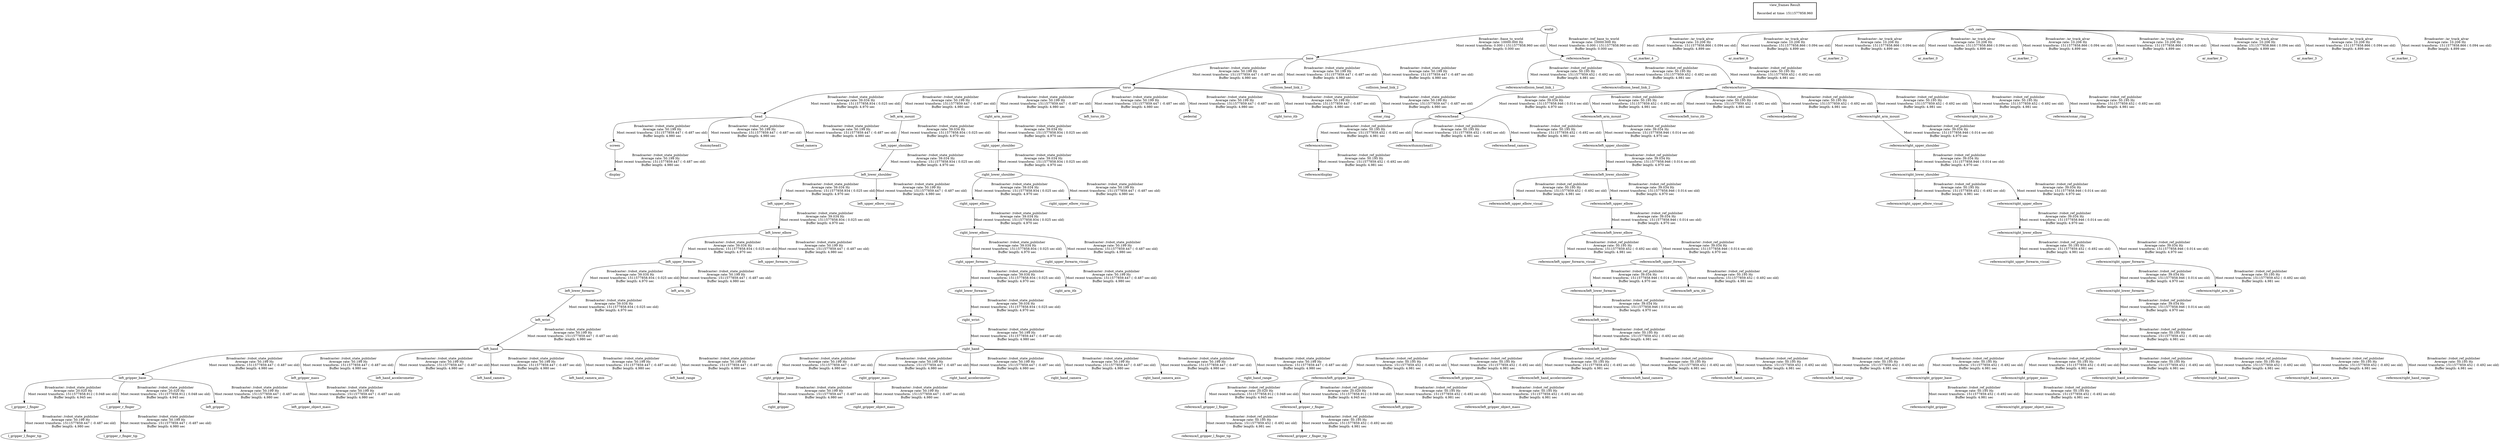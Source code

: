 digraph G {
"world" -> "base"[label="Broadcaster: /base_to_world\nAverage rate: 10000.000 Hz\nMost recent transform: 0.000 ( 1511577858.960 sec old)\nBuffer length: 0.000 sec\n"];
"world" -> "reference/base"[label="Broadcaster: /ref_base_to_world\nAverage rate: 10000.000 Hz\nMost recent transform: 0.000 ( 1511577858.960 sec old)\nBuffer length: 0.000 sec\n"];
"torso" -> "head"[label="Broadcaster: /robot_state_publisher\nAverage rate: 39.034 Hz\nMost recent transform: 1511577858.934 ( 0.025 sec old)\nBuffer length: 4.970 sec\n"];
"base" -> "torso"[label="Broadcaster: /robot_state_publisher\nAverage rate: 50.199 Hz\nMost recent transform: 1511577859.447 ( -0.487 sec old)\nBuffer length: 4.980 sec\n"];
"left_lower_shoulder" -> "left_upper_elbow"[label="Broadcaster: /robot_state_publisher\nAverage rate: 39.034 Hz\nMost recent transform: 1511577858.934 ( 0.025 sec old)\nBuffer length: 4.970 sec\n"];
"left_upper_shoulder" -> "left_lower_shoulder"[label="Broadcaster: /robot_state_publisher\nAverage rate: 39.034 Hz\nMost recent transform: 1511577858.934 ( 0.025 sec old)\nBuffer length: 4.970 sec\n"];
"left_upper_elbow" -> "left_lower_elbow"[label="Broadcaster: /robot_state_publisher\nAverage rate: 39.034 Hz\nMost recent transform: 1511577858.934 ( 0.025 sec old)\nBuffer length: 4.970 sec\n"];
"left_arm_mount" -> "left_upper_shoulder"[label="Broadcaster: /robot_state_publisher\nAverage rate: 39.034 Hz\nMost recent transform: 1511577858.934 ( 0.025 sec old)\nBuffer length: 4.970 sec\n"];
"torso" -> "left_arm_mount"[label="Broadcaster: /robot_state_publisher\nAverage rate: 50.199 Hz\nMost recent transform: 1511577859.447 ( -0.487 sec old)\nBuffer length: 4.980 sec\n"];
"left_lower_elbow" -> "left_upper_forearm"[label="Broadcaster: /robot_state_publisher\nAverage rate: 39.034 Hz\nMost recent transform: 1511577858.934 ( 0.025 sec old)\nBuffer length: 4.970 sec\n"];
"left_upper_forearm" -> "left_lower_forearm"[label="Broadcaster: /robot_state_publisher\nAverage rate: 39.034 Hz\nMost recent transform: 1511577858.934 ( 0.025 sec old)\nBuffer length: 4.970 sec\n"];
"left_lower_forearm" -> "left_wrist"[label="Broadcaster: /robot_state_publisher\nAverage rate: 39.034 Hz\nMost recent transform: 1511577858.934 ( 0.025 sec old)\nBuffer length: 4.970 sec\n"];
"right_lower_shoulder" -> "right_upper_elbow"[label="Broadcaster: /robot_state_publisher\nAverage rate: 39.034 Hz\nMost recent transform: 1511577858.934 ( 0.025 sec old)\nBuffer length: 4.970 sec\n"];
"right_upper_shoulder" -> "right_lower_shoulder"[label="Broadcaster: /robot_state_publisher\nAverage rate: 39.034 Hz\nMost recent transform: 1511577858.934 ( 0.025 sec old)\nBuffer length: 4.970 sec\n"];
"right_upper_elbow" -> "right_lower_elbow"[label="Broadcaster: /robot_state_publisher\nAverage rate: 39.034 Hz\nMost recent transform: 1511577858.934 ( 0.025 sec old)\nBuffer length: 4.970 sec\n"];
"right_arm_mount" -> "right_upper_shoulder"[label="Broadcaster: /robot_state_publisher\nAverage rate: 39.034 Hz\nMost recent transform: 1511577858.934 ( 0.025 sec old)\nBuffer length: 4.970 sec\n"];
"torso" -> "right_arm_mount"[label="Broadcaster: /robot_state_publisher\nAverage rate: 50.199 Hz\nMost recent transform: 1511577859.447 ( -0.487 sec old)\nBuffer length: 4.980 sec\n"];
"right_lower_elbow" -> "right_upper_forearm"[label="Broadcaster: /robot_state_publisher\nAverage rate: 39.034 Hz\nMost recent transform: 1511577858.934 ( 0.025 sec old)\nBuffer length: 4.970 sec\n"];
"right_upper_forearm" -> "right_lower_forearm"[label="Broadcaster: /robot_state_publisher\nAverage rate: 39.034 Hz\nMost recent transform: 1511577858.934 ( 0.025 sec old)\nBuffer length: 4.970 sec\n"];
"right_lower_forearm" -> "right_wrist"[label="Broadcaster: /robot_state_publisher\nAverage rate: 39.034 Hz\nMost recent transform: 1511577858.934 ( 0.025 sec old)\nBuffer length: 4.970 sec\n"];
"base" -> "collision_head_link_1"[label="Broadcaster: /robot_state_publisher\nAverage rate: 50.199 Hz\nMost recent transform: 1511577859.447 ( -0.487 sec old)\nBuffer length: 4.980 sec\n"];
"base" -> "collision_head_link_2"[label="Broadcaster: /robot_state_publisher\nAverage rate: 50.199 Hz\nMost recent transform: 1511577859.447 ( -0.487 sec old)\nBuffer length: 4.980 sec\n"];
"screen" -> "display"[label="Broadcaster: /robot_state_publisher\nAverage rate: 50.199 Hz\nMost recent transform: 1511577859.447 ( -0.487 sec old)\nBuffer length: 4.980 sec\n"];
"head" -> "screen"[label="Broadcaster: /robot_state_publisher\nAverage rate: 50.199 Hz\nMost recent transform: 1511577859.447 ( -0.487 sec old)\nBuffer length: 4.980 sec\n"];
"head" -> "dummyhead1"[label="Broadcaster: /robot_state_publisher\nAverage rate: 50.199 Hz\nMost recent transform: 1511577859.447 ( -0.487 sec old)\nBuffer length: 4.980 sec\n"];
"head" -> "head_camera"[label="Broadcaster: /robot_state_publisher\nAverage rate: 50.199 Hz\nMost recent transform: 1511577859.447 ( -0.487 sec old)\nBuffer length: 4.980 sec\n"];
"l_gripper_l_finger" -> "l_gripper_l_finger_tip"[label="Broadcaster: /robot_state_publisher\nAverage rate: 50.199 Hz\nMost recent transform: 1511577859.447 ( -0.487 sec old)\nBuffer length: 4.980 sec\n"];
"left_gripper_base" -> "l_gripper_l_finger"[label="Broadcaster: /robot_state_publisher\nAverage rate: 20.020 Hz\nMost recent transform: 1511577858.912 ( 0.048 sec old)\nBuffer length: 4.945 sec\n"];
"l_gripper_r_finger" -> "l_gripper_r_finger_tip"[label="Broadcaster: /robot_state_publisher\nAverage rate: 50.199 Hz\nMost recent transform: 1511577859.447 ( -0.487 sec old)\nBuffer length: 4.980 sec\n"];
"left_gripper_base" -> "l_gripper_r_finger"[label="Broadcaster: /robot_state_publisher\nAverage rate: 20.020 Hz\nMost recent transform: 1511577858.912 ( 0.048 sec old)\nBuffer length: 4.945 sec\n"];
"left_lower_shoulder" -> "left_upper_elbow_visual"[label="Broadcaster: /robot_state_publisher\nAverage rate: 50.199 Hz\nMost recent transform: 1511577859.447 ( -0.487 sec old)\nBuffer length: 4.980 sec\n"];
"left_gripper_base" -> "left_gripper"[label="Broadcaster: /robot_state_publisher\nAverage rate: 50.199 Hz\nMost recent transform: 1511577859.447 ( -0.487 sec old)\nBuffer length: 4.980 sec\n"];
"left_hand" -> "left_gripper_base"[label="Broadcaster: /robot_state_publisher\nAverage rate: 50.199 Hz\nMost recent transform: 1511577859.447 ( -0.487 sec old)\nBuffer length: 4.980 sec\n"];
"left_wrist" -> "left_hand"[label="Broadcaster: /robot_state_publisher\nAverage rate: 50.199 Hz\nMost recent transform: 1511577859.447 ( -0.487 sec old)\nBuffer length: 4.980 sec\n"];
"left_hand" -> "left_gripper_mass"[label="Broadcaster: /robot_state_publisher\nAverage rate: 50.199 Hz\nMost recent transform: 1511577859.447 ( -0.487 sec old)\nBuffer length: 4.980 sec\n"];
"left_gripper_mass" -> "left_gripper_object_mass"[label="Broadcaster: /robot_state_publisher\nAverage rate: 50.199 Hz\nMost recent transform: 1511577859.447 ( -0.487 sec old)\nBuffer length: 4.980 sec\n"];
"left_hand" -> "left_hand_accelerometer"[label="Broadcaster: /robot_state_publisher\nAverage rate: 50.199 Hz\nMost recent transform: 1511577859.447 ( -0.487 sec old)\nBuffer length: 4.980 sec\n"];
"left_hand" -> "left_hand_camera"[label="Broadcaster: /robot_state_publisher\nAverage rate: 50.199 Hz\nMost recent transform: 1511577859.447 ( -0.487 sec old)\nBuffer length: 4.980 sec\n"];
"left_hand" -> "left_hand_camera_axis"[label="Broadcaster: /robot_state_publisher\nAverage rate: 50.199 Hz\nMost recent transform: 1511577859.447 ( -0.487 sec old)\nBuffer length: 4.980 sec\n"];
"left_hand" -> "left_hand_range"[label="Broadcaster: /robot_state_publisher\nAverage rate: 50.199 Hz\nMost recent transform: 1511577859.447 ( -0.487 sec old)\nBuffer length: 4.980 sec\n"];
"torso" -> "left_torso_itb"[label="Broadcaster: /robot_state_publisher\nAverage rate: 50.199 Hz\nMost recent transform: 1511577859.447 ( -0.487 sec old)\nBuffer length: 4.980 sec\n"];
"left_lower_elbow" -> "left_upper_forearm_visual"[label="Broadcaster: /robot_state_publisher\nAverage rate: 50.199 Hz\nMost recent transform: 1511577859.447 ( -0.487 sec old)\nBuffer length: 4.980 sec\n"];
"left_upper_forearm" -> "left_arm_itb"[label="Broadcaster: /robot_state_publisher\nAverage rate: 50.199 Hz\nMost recent transform: 1511577859.447 ( -0.487 sec old)\nBuffer length: 4.980 sec\n"];
"torso" -> "pedestal"[label="Broadcaster: /robot_state_publisher\nAverage rate: 50.199 Hz\nMost recent transform: 1511577859.447 ( -0.487 sec old)\nBuffer length: 4.980 sec\n"];
"right_lower_shoulder" -> "right_upper_elbow_visual"[label="Broadcaster: /robot_state_publisher\nAverage rate: 50.199 Hz\nMost recent transform: 1511577859.447 ( -0.487 sec old)\nBuffer length: 4.980 sec\n"];
"right_gripper_base" -> "right_gripper"[label="Broadcaster: /robot_state_publisher\nAverage rate: 50.199 Hz\nMost recent transform: 1511577859.447 ( -0.487 sec old)\nBuffer length: 4.980 sec\n"];
"right_hand" -> "right_gripper_base"[label="Broadcaster: /robot_state_publisher\nAverage rate: 50.199 Hz\nMost recent transform: 1511577859.447 ( -0.487 sec old)\nBuffer length: 4.980 sec\n"];
"right_wrist" -> "right_hand"[label="Broadcaster: /robot_state_publisher\nAverage rate: 50.199 Hz\nMost recent transform: 1511577859.447 ( -0.487 sec old)\nBuffer length: 4.980 sec\n"];
"right_hand" -> "right_gripper_mass"[label="Broadcaster: /robot_state_publisher\nAverage rate: 50.199 Hz\nMost recent transform: 1511577859.447 ( -0.487 sec old)\nBuffer length: 4.980 sec\n"];
"right_gripper_mass" -> "right_gripper_object_mass"[label="Broadcaster: /robot_state_publisher\nAverage rate: 50.199 Hz\nMost recent transform: 1511577859.447 ( -0.487 sec old)\nBuffer length: 4.980 sec\n"];
"right_hand" -> "right_hand_accelerometer"[label="Broadcaster: /robot_state_publisher\nAverage rate: 50.199 Hz\nMost recent transform: 1511577859.447 ( -0.487 sec old)\nBuffer length: 4.980 sec\n"];
"right_hand" -> "right_hand_camera"[label="Broadcaster: /robot_state_publisher\nAverage rate: 50.199 Hz\nMost recent transform: 1511577859.447 ( -0.487 sec old)\nBuffer length: 4.980 sec\n"];
"right_hand" -> "right_hand_camera_axis"[label="Broadcaster: /robot_state_publisher\nAverage rate: 50.199 Hz\nMost recent transform: 1511577859.447 ( -0.487 sec old)\nBuffer length: 4.980 sec\n"];
"right_hand" -> "right_hand_range"[label="Broadcaster: /robot_state_publisher\nAverage rate: 50.199 Hz\nMost recent transform: 1511577859.447 ( -0.487 sec old)\nBuffer length: 4.980 sec\n"];
"torso" -> "right_torso_itb"[label="Broadcaster: /robot_state_publisher\nAverage rate: 50.199 Hz\nMost recent transform: 1511577859.447 ( -0.487 sec old)\nBuffer length: 4.980 sec\n"];
"right_lower_elbow" -> "right_upper_forearm_visual"[label="Broadcaster: /robot_state_publisher\nAverage rate: 50.199 Hz\nMost recent transform: 1511577859.447 ( -0.487 sec old)\nBuffer length: 4.980 sec\n"];
"right_upper_forearm" -> "right_arm_itb"[label="Broadcaster: /robot_state_publisher\nAverage rate: 50.199 Hz\nMost recent transform: 1511577859.447 ( -0.487 sec old)\nBuffer length: 4.980 sec\n"];
"torso" -> "sonar_ring"[label="Broadcaster: /robot_state_publisher\nAverage rate: 50.199 Hz\nMost recent transform: 1511577859.447 ( -0.487 sec old)\nBuffer length: 4.980 sec\n"];
"reference/left_gripper_base" -> "reference/l_gripper_l_finger"[label="Broadcaster: /robot_ref_publisher\nAverage rate: 20.020 Hz\nMost recent transform: 1511577858.912 ( 0.048 sec old)\nBuffer length: 4.945 sec\n"];
"reference/left_hand" -> "reference/left_gripper_base"[label="Broadcaster: /robot_ref_publisher\nAverage rate: 50.195 Hz\nMost recent transform: 1511577859.452 ( -0.492 sec old)\nBuffer length: 4.981 sec\n"];
"reference/left_gripper_base" -> "reference/l_gripper_r_finger"[label="Broadcaster: /robot_ref_publisher\nAverage rate: 20.020 Hz\nMost recent transform: 1511577858.912 ( 0.048 sec old)\nBuffer length: 4.945 sec\n"];
"reference/base" -> "reference/collision_head_link_1"[label="Broadcaster: /robot_ref_publisher\nAverage rate: 50.195 Hz\nMost recent transform: 1511577859.452 ( -0.492 sec old)\nBuffer length: 4.981 sec\n"];
"reference/base" -> "reference/collision_head_link_2"[label="Broadcaster: /robot_ref_publisher\nAverage rate: 50.195 Hz\nMost recent transform: 1511577859.452 ( -0.492 sec old)\nBuffer length: 4.981 sec\n"];
"reference/screen" -> "reference/display"[label="Broadcaster: /robot_ref_publisher\nAverage rate: 50.195 Hz\nMost recent transform: 1511577859.452 ( -0.492 sec old)\nBuffer length: 4.981 sec\n"];
"reference/head" -> "reference/screen"[label="Broadcaster: /robot_ref_publisher\nAverage rate: 50.195 Hz\nMost recent transform: 1511577859.452 ( -0.492 sec old)\nBuffer length: 4.981 sec\n"];
"reference/head" -> "reference/dummyhead1"[label="Broadcaster: /robot_ref_publisher\nAverage rate: 50.195 Hz\nMost recent transform: 1511577859.452 ( -0.492 sec old)\nBuffer length: 4.981 sec\n"];
"reference/torso" -> "reference/head"[label="Broadcaster: /robot_ref_publisher\nAverage rate: 39.034 Hz\nMost recent transform: 1511577858.946 ( 0.014 sec old)\nBuffer length: 4.970 sec\n"];
"reference/head" -> "reference/head_camera"[label="Broadcaster: /robot_ref_publisher\nAverage rate: 50.195 Hz\nMost recent transform: 1511577859.452 ( -0.492 sec old)\nBuffer length: 4.981 sec\n"];
"reference/l_gripper_l_finger" -> "reference/l_gripper_l_finger_tip"[label="Broadcaster: /robot_ref_publisher\nAverage rate: 50.195 Hz\nMost recent transform: 1511577859.452 ( -0.492 sec old)\nBuffer length: 4.981 sec\n"];
"reference/l_gripper_r_finger" -> "reference/l_gripper_r_finger_tip"[label="Broadcaster: /robot_ref_publisher\nAverage rate: 50.195 Hz\nMost recent transform: 1511577859.452 ( -0.492 sec old)\nBuffer length: 4.981 sec\n"];
"reference/left_lower_shoulder" -> "reference/left_upper_elbow_visual"[label="Broadcaster: /robot_ref_publisher\nAverage rate: 50.195 Hz\nMost recent transform: 1511577859.452 ( -0.492 sec old)\nBuffer length: 4.981 sec\n"];
"reference/left_upper_shoulder" -> "reference/left_lower_shoulder"[label="Broadcaster: /robot_ref_publisher\nAverage rate: 39.034 Hz\nMost recent transform: 1511577858.946 ( 0.014 sec old)\nBuffer length: 4.970 sec\n"];
"reference/left_gripper_base" -> "reference/left_gripper"[label="Broadcaster: /robot_ref_publisher\nAverage rate: 50.195 Hz\nMost recent transform: 1511577859.452 ( -0.492 sec old)\nBuffer length: 4.981 sec\n"];
"reference/left_wrist" -> "reference/left_hand"[label="Broadcaster: /robot_ref_publisher\nAverage rate: 50.195 Hz\nMost recent transform: 1511577859.452 ( -0.492 sec old)\nBuffer length: 4.981 sec\n"];
"reference/left_hand" -> "reference/left_gripper_mass"[label="Broadcaster: /robot_ref_publisher\nAverage rate: 50.195 Hz\nMost recent transform: 1511577859.452 ( -0.492 sec old)\nBuffer length: 4.981 sec\n"];
"reference/left_gripper_mass" -> "reference/left_gripper_object_mass"[label="Broadcaster: /robot_ref_publisher\nAverage rate: 50.195 Hz\nMost recent transform: 1511577859.452 ( -0.492 sec old)\nBuffer length: 4.981 sec\n"];
"reference/left_lower_forearm" -> "reference/left_wrist"[label="Broadcaster: /robot_ref_publisher\nAverage rate: 39.034 Hz\nMost recent transform: 1511577858.946 ( 0.014 sec old)\nBuffer length: 4.970 sec\n"];
"reference/left_hand" -> "reference/left_hand_accelerometer"[label="Broadcaster: /robot_ref_publisher\nAverage rate: 50.195 Hz\nMost recent transform: 1511577859.452 ( -0.492 sec old)\nBuffer length: 4.981 sec\n"];
"reference/left_hand" -> "reference/left_hand_camera"[label="Broadcaster: /robot_ref_publisher\nAverage rate: 50.195 Hz\nMost recent transform: 1511577859.452 ( -0.492 sec old)\nBuffer length: 4.981 sec\n"];
"reference/left_hand" -> "reference/left_hand_camera_axis"[label="Broadcaster: /robot_ref_publisher\nAverage rate: 50.195 Hz\nMost recent transform: 1511577859.452 ( -0.492 sec old)\nBuffer length: 4.981 sec\n"];
"reference/left_hand" -> "reference/left_hand_range"[label="Broadcaster: /robot_ref_publisher\nAverage rate: 50.195 Hz\nMost recent transform: 1511577859.452 ( -0.492 sec old)\nBuffer length: 4.981 sec\n"];
"reference/torso" -> "reference/left_arm_mount"[label="Broadcaster: /robot_ref_publisher\nAverage rate: 50.195 Hz\nMost recent transform: 1511577859.452 ( -0.492 sec old)\nBuffer length: 4.981 sec\n"];
"reference/base" -> "reference/torso"[label="Broadcaster: /robot_ref_publisher\nAverage rate: 50.195 Hz\nMost recent transform: 1511577859.452 ( -0.492 sec old)\nBuffer length: 4.981 sec\n"];
"reference/torso" -> "reference/left_torso_itb"[label="Broadcaster: /robot_ref_publisher\nAverage rate: 50.195 Hz\nMost recent transform: 1511577859.452 ( -0.492 sec old)\nBuffer length: 4.981 sec\n"];
"reference/left_lower_elbow" -> "reference/left_upper_forearm_visual"[label="Broadcaster: /robot_ref_publisher\nAverage rate: 50.195 Hz\nMost recent transform: 1511577859.452 ( -0.492 sec old)\nBuffer length: 4.981 sec\n"];
"reference/left_upper_elbow" -> "reference/left_lower_elbow"[label="Broadcaster: /robot_ref_publisher\nAverage rate: 39.034 Hz\nMost recent transform: 1511577858.946 ( 0.014 sec old)\nBuffer length: 4.970 sec\n"];
"reference/left_upper_forearm" -> "reference/left_arm_itb"[label="Broadcaster: /robot_ref_publisher\nAverage rate: 50.195 Hz\nMost recent transform: 1511577859.452 ( -0.492 sec old)\nBuffer length: 4.981 sec\n"];
"reference/left_lower_elbow" -> "reference/left_upper_forearm"[label="Broadcaster: /robot_ref_publisher\nAverage rate: 39.034 Hz\nMost recent transform: 1511577858.946 ( 0.014 sec old)\nBuffer length: 4.970 sec\n"];
"reference/torso" -> "reference/pedestal"[label="Broadcaster: /robot_ref_publisher\nAverage rate: 50.195 Hz\nMost recent transform: 1511577859.452 ( -0.492 sec old)\nBuffer length: 4.981 sec\n"];
"reference/right_lower_shoulder" -> "reference/right_upper_elbow_visual"[label="Broadcaster: /robot_ref_publisher\nAverage rate: 50.195 Hz\nMost recent transform: 1511577859.452 ( -0.492 sec old)\nBuffer length: 4.981 sec\n"];
"reference/right_upper_shoulder" -> "reference/right_lower_shoulder"[label="Broadcaster: /robot_ref_publisher\nAverage rate: 39.034 Hz\nMost recent transform: 1511577858.946 ( 0.014 sec old)\nBuffer length: 4.970 sec\n"];
"reference/right_gripper_base" -> "reference/right_gripper"[label="Broadcaster: /robot_ref_publisher\nAverage rate: 50.195 Hz\nMost recent transform: 1511577859.452 ( -0.492 sec old)\nBuffer length: 4.981 sec\n"];
"reference/right_hand" -> "reference/right_gripper_base"[label="Broadcaster: /robot_ref_publisher\nAverage rate: 50.195 Hz\nMost recent transform: 1511577859.452 ( -0.492 sec old)\nBuffer length: 4.981 sec\n"];
"reference/right_wrist" -> "reference/right_hand"[label="Broadcaster: /robot_ref_publisher\nAverage rate: 50.195 Hz\nMost recent transform: 1511577859.452 ( -0.492 sec old)\nBuffer length: 4.981 sec\n"];
"reference/right_hand" -> "reference/right_gripper_mass"[label="Broadcaster: /robot_ref_publisher\nAverage rate: 50.195 Hz\nMost recent transform: 1511577859.452 ( -0.492 sec old)\nBuffer length: 4.981 sec\n"];
"reference/right_gripper_mass" -> "reference/right_gripper_object_mass"[label="Broadcaster: /robot_ref_publisher\nAverage rate: 50.195 Hz\nMost recent transform: 1511577859.452 ( -0.492 sec old)\nBuffer length: 4.981 sec\n"];
"reference/right_lower_forearm" -> "reference/right_wrist"[label="Broadcaster: /robot_ref_publisher\nAverage rate: 39.034 Hz\nMost recent transform: 1511577858.946 ( 0.014 sec old)\nBuffer length: 4.970 sec\n"];
"reference/right_hand" -> "reference/right_hand_accelerometer"[label="Broadcaster: /robot_ref_publisher\nAverage rate: 50.195 Hz\nMost recent transform: 1511577859.452 ( -0.492 sec old)\nBuffer length: 4.981 sec\n"];
"reference/right_hand" -> "reference/right_hand_camera"[label="Broadcaster: /robot_ref_publisher\nAverage rate: 50.195 Hz\nMost recent transform: 1511577859.452 ( -0.492 sec old)\nBuffer length: 4.981 sec\n"];
"reference/right_hand" -> "reference/right_hand_camera_axis"[label="Broadcaster: /robot_ref_publisher\nAverage rate: 50.195 Hz\nMost recent transform: 1511577859.452 ( -0.492 sec old)\nBuffer length: 4.981 sec\n"];
"reference/right_hand" -> "reference/right_hand_range"[label="Broadcaster: /robot_ref_publisher\nAverage rate: 50.195 Hz\nMost recent transform: 1511577859.452 ( -0.492 sec old)\nBuffer length: 4.981 sec\n"];
"reference/torso" -> "reference/right_arm_mount"[label="Broadcaster: /robot_ref_publisher\nAverage rate: 50.195 Hz\nMost recent transform: 1511577859.452 ( -0.492 sec old)\nBuffer length: 4.981 sec\n"];
"reference/torso" -> "reference/right_torso_itb"[label="Broadcaster: /robot_ref_publisher\nAverage rate: 50.195 Hz\nMost recent transform: 1511577859.452 ( -0.492 sec old)\nBuffer length: 4.981 sec\n"];
"reference/right_lower_elbow" -> "reference/right_upper_forearm_visual"[label="Broadcaster: /robot_ref_publisher\nAverage rate: 50.195 Hz\nMost recent transform: 1511577859.452 ( -0.492 sec old)\nBuffer length: 4.981 sec\n"];
"reference/right_upper_elbow" -> "reference/right_lower_elbow"[label="Broadcaster: /robot_ref_publisher\nAverage rate: 39.034 Hz\nMost recent transform: 1511577858.946 ( 0.014 sec old)\nBuffer length: 4.970 sec\n"];
"reference/right_upper_forearm" -> "reference/right_arm_itb"[label="Broadcaster: /robot_ref_publisher\nAverage rate: 50.195 Hz\nMost recent transform: 1511577859.452 ( -0.492 sec old)\nBuffer length: 4.981 sec\n"];
"reference/right_lower_elbow" -> "reference/right_upper_forearm"[label="Broadcaster: /robot_ref_publisher\nAverage rate: 39.034 Hz\nMost recent transform: 1511577858.946 ( 0.014 sec old)\nBuffer length: 4.970 sec\n"];
"reference/torso" -> "reference/sonar_ring"[label="Broadcaster: /robot_ref_publisher\nAverage rate: 50.195 Hz\nMost recent transform: 1511577859.452 ( -0.492 sec old)\nBuffer length: 4.981 sec\n"];
"reference/left_lower_shoulder" -> "reference/left_upper_elbow"[label="Broadcaster: /robot_ref_publisher\nAverage rate: 39.034 Hz\nMost recent transform: 1511577858.946 ( 0.014 sec old)\nBuffer length: 4.970 sec\n"];
"reference/left_arm_mount" -> "reference/left_upper_shoulder"[label="Broadcaster: /robot_ref_publisher\nAverage rate: 39.034 Hz\nMost recent transform: 1511577858.946 ( 0.014 sec old)\nBuffer length: 4.970 sec\n"];
"reference/left_upper_forearm" -> "reference/left_lower_forearm"[label="Broadcaster: /robot_ref_publisher\nAverage rate: 39.034 Hz\nMost recent transform: 1511577858.946 ( 0.014 sec old)\nBuffer length: 4.970 sec\n"];
"reference/right_lower_shoulder" -> "reference/right_upper_elbow"[label="Broadcaster: /robot_ref_publisher\nAverage rate: 39.034 Hz\nMost recent transform: 1511577858.946 ( 0.014 sec old)\nBuffer length: 4.970 sec\n"];
"reference/right_arm_mount" -> "reference/right_upper_shoulder"[label="Broadcaster: /robot_ref_publisher\nAverage rate: 39.034 Hz\nMost recent transform: 1511577858.946 ( 0.014 sec old)\nBuffer length: 4.970 sec\n"];
"reference/right_upper_forearm" -> "reference/right_lower_forearm"[label="Broadcaster: /robot_ref_publisher\nAverage rate: 39.034 Hz\nMost recent transform: 1511577858.946 ( 0.014 sec old)\nBuffer length: 4.970 sec\n"];
"usb_cam" -> "ar_marker_4"[label="Broadcaster: /ar_track_alvar\nAverage rate: 10.206 Hz\nMost recent transform: 1511577858.866 ( 0.094 sec old)\nBuffer length: 4.899 sec\n"];
"usb_cam" -> "ar_marker_6"[label="Broadcaster: /ar_track_alvar\nAverage rate: 10.206 Hz\nMost recent transform: 1511577858.866 ( 0.094 sec old)\nBuffer length: 4.899 sec\n"];
"usb_cam" -> "ar_marker_5"[label="Broadcaster: /ar_track_alvar\nAverage rate: 10.206 Hz\nMost recent transform: 1511577858.866 ( 0.094 sec old)\nBuffer length: 4.899 sec\n"];
"usb_cam" -> "ar_marker_0"[label="Broadcaster: /ar_track_alvar\nAverage rate: 10.206 Hz\nMost recent transform: 1511577858.866 ( 0.094 sec old)\nBuffer length: 4.899 sec\n"];
"usb_cam" -> "ar_marker_7"[label="Broadcaster: /ar_track_alvar\nAverage rate: 10.206 Hz\nMost recent transform: 1511577858.866 ( 0.094 sec old)\nBuffer length: 4.899 sec\n"];
"usb_cam" -> "ar_marker_2"[label="Broadcaster: /ar_track_alvar\nAverage rate: 10.206 Hz\nMost recent transform: 1511577858.866 ( 0.094 sec old)\nBuffer length: 4.899 sec\n"];
"usb_cam" -> "ar_marker_8"[label="Broadcaster: /ar_track_alvar\nAverage rate: 10.206 Hz\nMost recent transform: 1511577858.866 ( 0.094 sec old)\nBuffer length: 4.899 sec\n"];
"usb_cam" -> "ar_marker_3"[label="Broadcaster: /ar_track_alvar\nAverage rate: 10.206 Hz\nMost recent transform: 1511577858.866 ( 0.094 sec old)\nBuffer length: 4.899 sec\n"];
"usb_cam" -> "ar_marker_1"[label="Broadcaster: /ar_track_alvar\nAverage rate: 10.206 Hz\nMost recent transform: 1511577858.866 ( 0.094 sec old)\nBuffer length: 4.899 sec\n"];
edge [style=invis];
 subgraph cluster_legend { style=bold; color=black; label ="view_frames Result";
"Recorded at time: 1511577858.960"[ shape=plaintext ] ;
 }->"world";
edge [style=invis];
 subgraph cluster_legend { style=bold; color=black; label ="view_frames Result";
"Recorded at time: 1511577858.960"[ shape=plaintext ] ;
 }->"usb_cam";
}